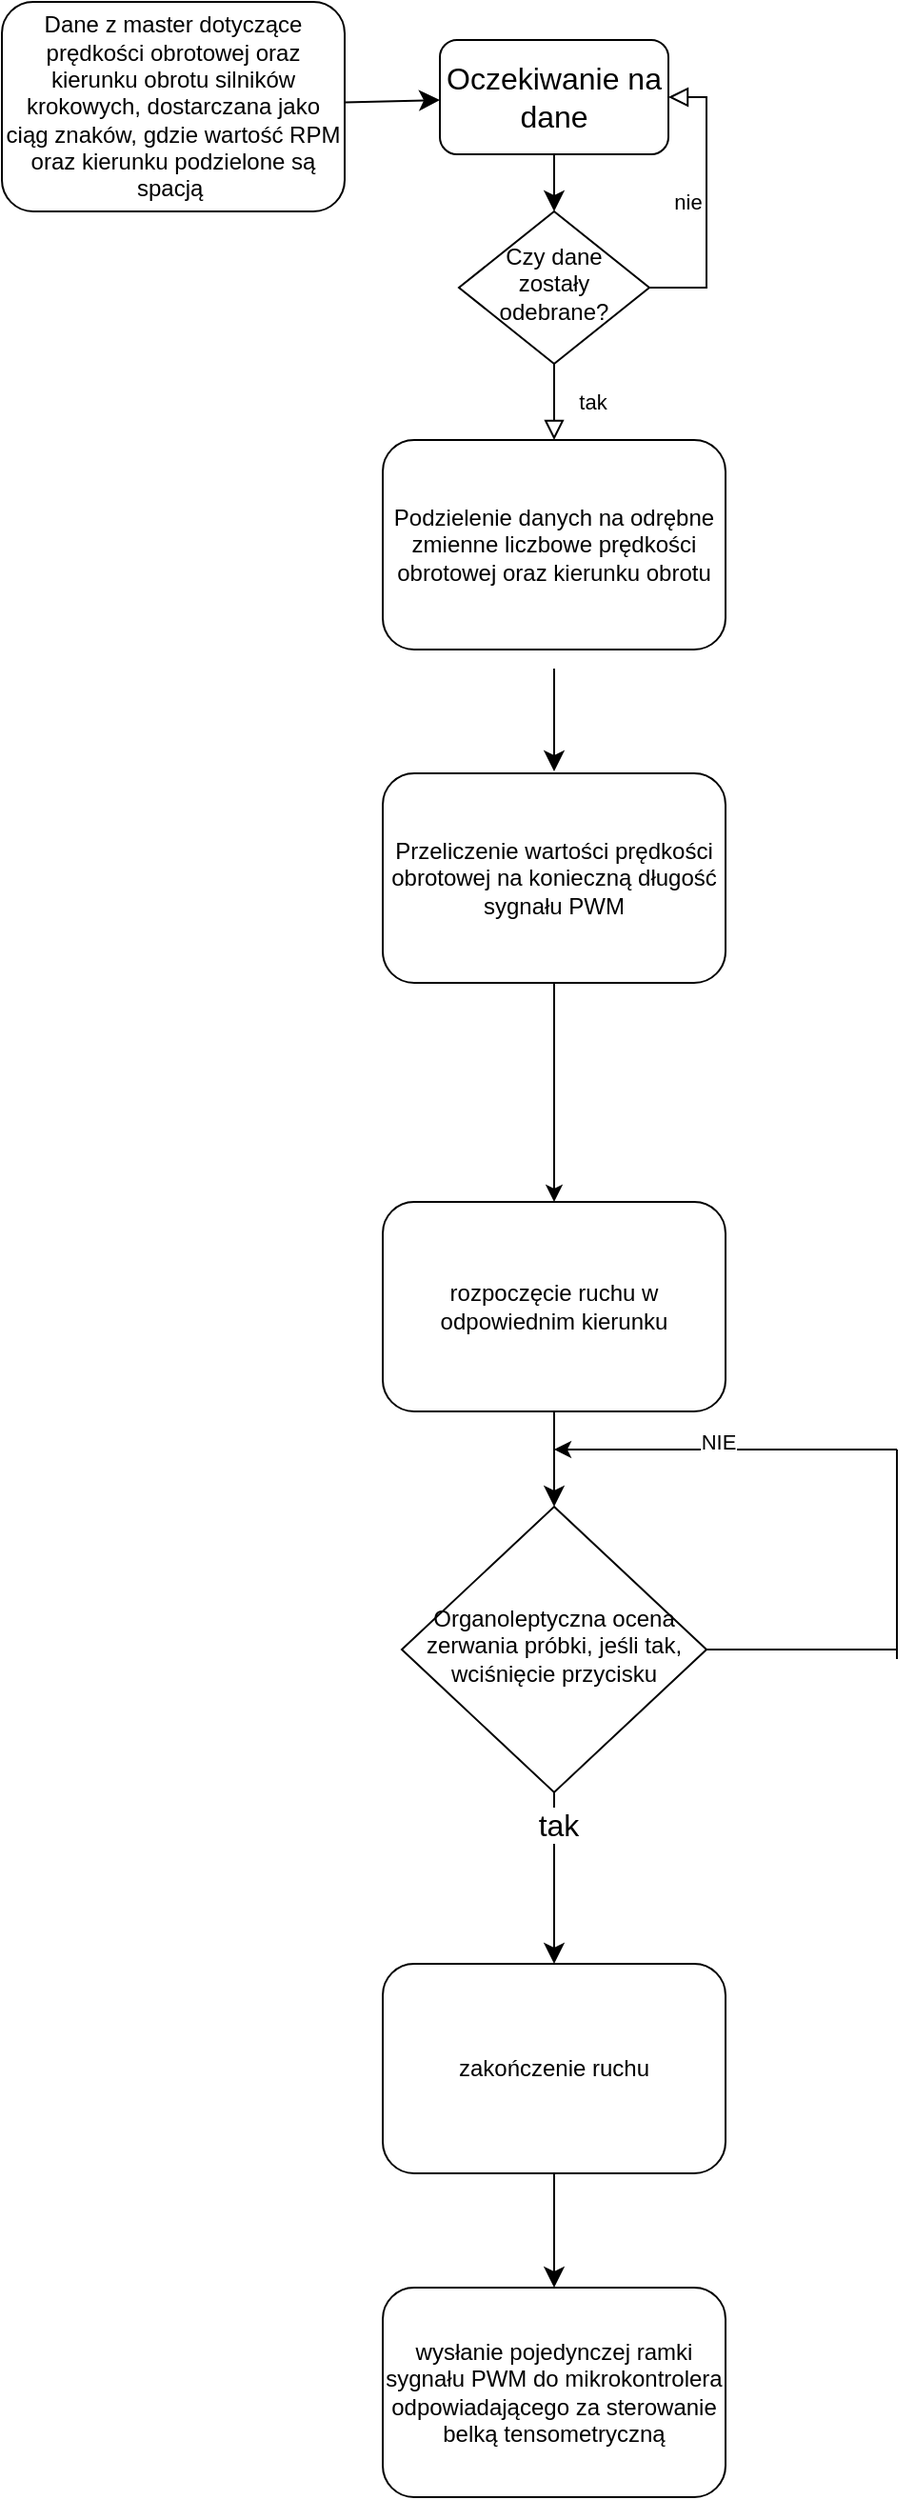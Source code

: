 <mxfile version="23.1.6" type="github">
  <diagram id="C5RBs43oDa-KdzZeNtuy" name="Page-1">
    <mxGraphModel dx="1364" dy="809" grid="1" gridSize="10" guides="1" tooltips="1" connect="1" arrows="1" fold="1" page="1" pageScale="1" pageWidth="827" pageHeight="1169" math="0" shadow="0">
      <root>
        <mxCell id="WIyWlLk6GJQsqaUBKTNV-0" />
        <mxCell id="WIyWlLk6GJQsqaUBKTNV-1" parent="WIyWlLk6GJQsqaUBKTNV-0" />
        <mxCell id="XqDWKLsDl-9VnyJJW4f7-29" value="" style="edgeStyle=none;curved=1;rounded=0;orthogonalLoop=1;jettySize=auto;html=1;fontSize=12;startSize=8;endSize=8;" edge="1" parent="WIyWlLk6GJQsqaUBKTNV-1" source="XqDWKLsDl-9VnyJJW4f7-30" target="XqDWKLsDl-9VnyJJW4f7-36">
          <mxGeometry relative="1" as="geometry" />
        </mxCell>
        <mxCell id="XqDWKLsDl-9VnyJJW4f7-30" value="Dane z master dotyczące prędkości obrotowej oraz kierunku obrotu silników krokowych, dostarczana jako ciąg znaków, gdzie wartość RPM oraz kierunku podzielone są spacją&amp;nbsp;" style="rounded=1;whiteSpace=wrap;html=1;fontSize=12;glass=0;strokeWidth=1;shadow=0;" vertex="1" parent="WIyWlLk6GJQsqaUBKTNV-1">
          <mxGeometry x="-60" y="70" width="180" height="110" as="geometry" />
        </mxCell>
        <mxCell id="XqDWKLsDl-9VnyJJW4f7-31" value="tak" style="rounded=0;html=1;jettySize=auto;orthogonalLoop=1;fontSize=11;endArrow=block;endFill=0;endSize=8;strokeWidth=1;shadow=0;labelBackgroundColor=none;edgeStyle=orthogonalEdgeStyle;" edge="1" parent="WIyWlLk6GJQsqaUBKTNV-1" source="XqDWKLsDl-9VnyJJW4f7-33">
          <mxGeometry x="0.012" y="20" relative="1" as="geometry">
            <mxPoint as="offset" />
            <mxPoint x="230" y="300" as="targetPoint" />
          </mxGeometry>
        </mxCell>
        <mxCell id="XqDWKLsDl-9VnyJJW4f7-32" value="nie" style="edgeStyle=orthogonalEdgeStyle;rounded=0;html=1;jettySize=auto;orthogonalLoop=1;fontSize=11;endArrow=block;endFill=0;endSize=8;strokeWidth=1;shadow=0;labelBackgroundColor=none;entryX=1;entryY=0.5;entryDx=0;entryDy=0;" edge="1" parent="WIyWlLk6GJQsqaUBKTNV-1" source="XqDWKLsDl-9VnyJJW4f7-33" target="XqDWKLsDl-9VnyJJW4f7-36">
          <mxGeometry y="10" relative="1" as="geometry">
            <mxPoint as="offset" />
            <mxPoint x="330" y="220" as="targetPoint" />
            <Array as="points">
              <mxPoint x="310" y="220" />
              <mxPoint x="310" y="120" />
            </Array>
          </mxGeometry>
        </mxCell>
        <mxCell id="XqDWKLsDl-9VnyJJW4f7-33" value="Czy dane zostały odebrane?" style="rhombus;whiteSpace=wrap;html=1;shadow=0;fontFamily=Helvetica;fontSize=12;align=center;strokeWidth=1;spacing=6;spacingTop=-4;" vertex="1" parent="WIyWlLk6GJQsqaUBKTNV-1">
          <mxGeometry x="180" y="180" width="100" height="80" as="geometry" />
        </mxCell>
        <mxCell id="XqDWKLsDl-9VnyJJW4f7-34" value="" style="edgeStyle=none;curved=1;rounded=0;orthogonalLoop=1;jettySize=auto;html=1;fontSize=12;startSize=8;endSize=8;" edge="1" parent="WIyWlLk6GJQsqaUBKTNV-1">
          <mxGeometry relative="1" as="geometry">
            <mxPoint x="230" y="420" as="sourcePoint" />
            <mxPoint x="230" y="474" as="targetPoint" />
          </mxGeometry>
        </mxCell>
        <mxCell id="XqDWKLsDl-9VnyJJW4f7-35" style="edgeStyle=none;curved=1;rounded=0;orthogonalLoop=1;jettySize=auto;html=1;exitX=1;exitY=1;exitDx=0;exitDy=0;fontSize=12;startSize=8;endSize=8;" edge="1" parent="WIyWlLk6GJQsqaUBKTNV-1">
          <mxGeometry relative="1" as="geometry">
            <mxPoint x="250" y="132.5" as="sourcePoint" />
            <mxPoint x="250" y="132.5" as="targetPoint" />
          </mxGeometry>
        </mxCell>
        <mxCell id="XqDWKLsDl-9VnyJJW4f7-36" value="Oczekiwanie na dane" style="rounded=1;whiteSpace=wrap;html=1;fontSize=16;" vertex="1" parent="WIyWlLk6GJQsqaUBKTNV-1">
          <mxGeometry x="170" y="90" width="120" height="60" as="geometry" />
        </mxCell>
        <mxCell id="XqDWKLsDl-9VnyJJW4f7-37" value="" style="endArrow=classic;html=1;rounded=0;fontSize=12;startSize=8;endSize=8;curved=1;entryX=0.5;entryY=0;entryDx=0;entryDy=0;" edge="1" parent="WIyWlLk6GJQsqaUBKTNV-1" target="XqDWKLsDl-9VnyJJW4f7-33">
          <mxGeometry width="50" height="50" relative="1" as="geometry">
            <mxPoint x="230" y="150" as="sourcePoint" />
            <mxPoint x="280" y="100" as="targetPoint" />
          </mxGeometry>
        </mxCell>
        <mxCell id="XqDWKLsDl-9VnyJJW4f7-38" value="Podzielenie danych na odrębne zmienne liczbowe prędkości obrotowej oraz kierunku obrotu" style="rounded=1;whiteSpace=wrap;html=1;fontSize=12;glass=0;strokeWidth=1;shadow=0;" vertex="1" parent="WIyWlLk6GJQsqaUBKTNV-1">
          <mxGeometry x="140" y="300" width="180" height="110" as="geometry" />
        </mxCell>
        <mxCell id="XqDWKLsDl-9VnyJJW4f7-58" style="edgeStyle=orthogonalEdgeStyle;rounded=0;orthogonalLoop=1;jettySize=auto;html=1;entryX=0.5;entryY=0;entryDx=0;entryDy=0;" edge="1" parent="WIyWlLk6GJQsqaUBKTNV-1" source="XqDWKLsDl-9VnyJJW4f7-45" target="XqDWKLsDl-9VnyJJW4f7-48">
          <mxGeometry relative="1" as="geometry" />
        </mxCell>
        <mxCell id="XqDWKLsDl-9VnyJJW4f7-45" value="Przeliczenie wartości prędkości obrotowej na konieczną długość sygnału PWM" style="rounded=1;whiteSpace=wrap;html=1;fontSize=12;glass=0;strokeWidth=1;shadow=0;" vertex="1" parent="WIyWlLk6GJQsqaUBKTNV-1">
          <mxGeometry x="140" y="475" width="180" height="110" as="geometry" />
        </mxCell>
        <mxCell id="XqDWKLsDl-9VnyJJW4f7-47" value="" style="edgeStyle=none;curved=1;rounded=0;orthogonalLoop=1;jettySize=auto;html=1;fontSize=12;startSize=8;endSize=8;" edge="1" parent="WIyWlLk6GJQsqaUBKTNV-1" source="XqDWKLsDl-9VnyJJW4f7-48" target="XqDWKLsDl-9VnyJJW4f7-51">
          <mxGeometry relative="1" as="geometry" />
        </mxCell>
        <mxCell id="XqDWKLsDl-9VnyJJW4f7-48" value="rozpoczęcie ruchu w odpowiednim kierunku" style="rounded=1;whiteSpace=wrap;html=1;fontSize=12;glass=0;strokeWidth=1;shadow=0;" vertex="1" parent="WIyWlLk6GJQsqaUBKTNV-1">
          <mxGeometry x="140" y="700" width="180" height="110" as="geometry" />
        </mxCell>
        <mxCell id="XqDWKLsDl-9VnyJJW4f7-49" style="edgeStyle=none;curved=1;rounded=0;orthogonalLoop=1;jettySize=auto;html=1;exitX=0.5;exitY=1;exitDx=0;exitDy=0;entryX=0.5;entryY=0;entryDx=0;entryDy=0;fontSize=12;startSize=8;endSize=8;" edge="1" parent="WIyWlLk6GJQsqaUBKTNV-1" source="XqDWKLsDl-9VnyJJW4f7-51" target="XqDWKLsDl-9VnyJJW4f7-53">
          <mxGeometry relative="1" as="geometry" />
        </mxCell>
        <mxCell id="XqDWKLsDl-9VnyJJW4f7-50" value="tak" style="edgeLabel;html=1;align=center;verticalAlign=middle;resizable=0;points=[];fontSize=16;" vertex="1" connectable="0" parent="XqDWKLsDl-9VnyJJW4f7-49">
          <mxGeometry x="-0.621" y="2" relative="1" as="geometry">
            <mxPoint as="offset" />
          </mxGeometry>
        </mxCell>
        <mxCell id="XqDWKLsDl-9VnyJJW4f7-51" value="Organoleptyczna ocena zerwania próbki, jeśli tak, wciśnięcie przycisku" style="rhombus;whiteSpace=wrap;html=1;shadow=0;fontFamily=Helvetica;fontSize=12;align=center;strokeWidth=1;spacing=6;spacingTop=-4;" vertex="1" parent="WIyWlLk6GJQsqaUBKTNV-1">
          <mxGeometry x="150" y="860" width="160" height="150" as="geometry" />
        </mxCell>
        <mxCell id="XqDWKLsDl-9VnyJJW4f7-52" value="" style="edgeStyle=none;curved=1;rounded=0;orthogonalLoop=1;jettySize=auto;html=1;fontSize=12;startSize=8;endSize=8;" edge="1" parent="WIyWlLk6GJQsqaUBKTNV-1" source="XqDWKLsDl-9VnyJJW4f7-53" target="XqDWKLsDl-9VnyJJW4f7-54">
          <mxGeometry relative="1" as="geometry" />
        </mxCell>
        <mxCell id="XqDWKLsDl-9VnyJJW4f7-53" value="zakończenie ruchu" style="rounded=1;whiteSpace=wrap;html=1;fontSize=12;glass=0;strokeWidth=1;shadow=0;" vertex="1" parent="WIyWlLk6GJQsqaUBKTNV-1">
          <mxGeometry x="140" y="1100" width="180" height="110" as="geometry" />
        </mxCell>
        <mxCell id="XqDWKLsDl-9VnyJJW4f7-54" value="wysłanie pojedynczej ramki sygnału PWM do mikrokontrolera odpowiadającego za sterowanie belką tensometryczną" style="rounded=1;whiteSpace=wrap;html=1;fontSize=12;glass=0;strokeWidth=1;shadow=0;" vertex="1" parent="WIyWlLk6GJQsqaUBKTNV-1">
          <mxGeometry x="140" y="1270" width="180" height="110" as="geometry" />
        </mxCell>
        <mxCell id="XqDWKLsDl-9VnyJJW4f7-60" value="" style="endArrow=classic;html=1;rounded=0;" edge="1" parent="WIyWlLk6GJQsqaUBKTNV-1">
          <mxGeometry width="50" height="50" relative="1" as="geometry">
            <mxPoint x="410" y="830" as="sourcePoint" />
            <mxPoint x="230" y="830" as="targetPoint" />
          </mxGeometry>
        </mxCell>
        <mxCell id="XqDWKLsDl-9VnyJJW4f7-63" value="NIE" style="edgeLabel;html=1;align=center;verticalAlign=middle;resizable=0;points=[];" vertex="1" connectable="0" parent="XqDWKLsDl-9VnyJJW4f7-60">
          <mxGeometry x="0.042" y="-4" relative="1" as="geometry">
            <mxPoint as="offset" />
          </mxGeometry>
        </mxCell>
        <mxCell id="XqDWKLsDl-9VnyJJW4f7-61" value="" style="endArrow=none;html=1;rounded=0;" edge="1" parent="WIyWlLk6GJQsqaUBKTNV-1">
          <mxGeometry width="50" height="50" relative="1" as="geometry">
            <mxPoint x="410" y="940" as="sourcePoint" />
            <mxPoint x="410" y="830" as="targetPoint" />
          </mxGeometry>
        </mxCell>
        <mxCell id="XqDWKLsDl-9VnyJJW4f7-62" value="" style="endArrow=none;html=1;rounded=0;exitX=1;exitY=0.5;exitDx=0;exitDy=0;" edge="1" parent="WIyWlLk6GJQsqaUBKTNV-1" source="XqDWKLsDl-9VnyJJW4f7-51">
          <mxGeometry width="50" height="50" relative="1" as="geometry">
            <mxPoint x="250" y="760" as="sourcePoint" />
            <mxPoint x="410" y="935" as="targetPoint" />
          </mxGeometry>
        </mxCell>
      </root>
    </mxGraphModel>
  </diagram>
</mxfile>
